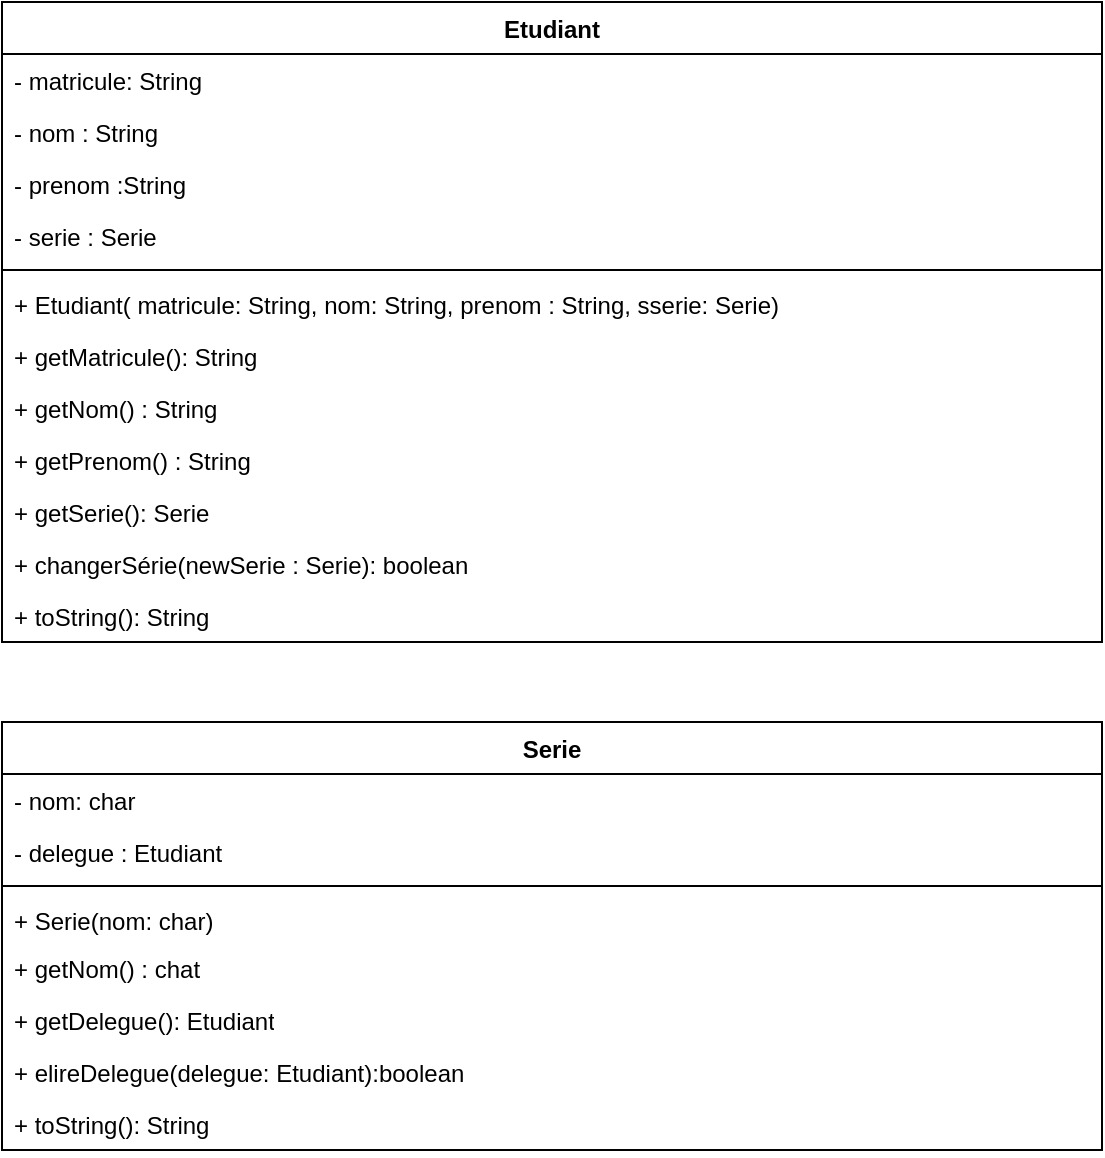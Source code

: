 <mxfile version="22.0.4" type="device">
  <diagram name="Page-1" id="fk5IRckNEnLaTZrnFAnV">
    <mxGraphModel dx="1050" dy="534" grid="1" gridSize="10" guides="1" tooltips="1" connect="1" arrows="1" fold="1" page="1" pageScale="1" pageWidth="827" pageHeight="1169" math="0" shadow="0">
      <root>
        <mxCell id="0" />
        <mxCell id="1" parent="0" />
        <mxCell id="g71wPRj3sXuF1P5sSPow-1" value="&lt;font style=&quot;vertical-align: inherit;&quot;&gt;&lt;font style=&quot;vertical-align: inherit;&quot;&gt;Etudiant&lt;/font&gt;&lt;/font&gt;" style="swimlane;fontStyle=1;align=center;verticalAlign=top;childLayout=stackLayout;horizontal=1;startSize=26;horizontalStack=0;resizeParent=1;resizeParentMax=0;resizeLast=0;collapsible=1;marginBottom=0;whiteSpace=wrap;html=1;" vertex="1" parent="1">
          <mxGeometry x="40" y="40" width="550" height="320" as="geometry" />
        </mxCell>
        <mxCell id="g71wPRj3sXuF1P5sSPow-2" value="&lt;font style=&quot;vertical-align: inherit;&quot;&gt;&lt;font style=&quot;vertical-align: inherit;&quot;&gt;- matricule: String&lt;/font&gt;&lt;/font&gt;" style="text;strokeColor=none;fillColor=none;align=left;verticalAlign=top;spacingLeft=4;spacingRight=4;overflow=hidden;rotatable=0;points=[[0,0.5],[1,0.5]];portConstraint=eastwest;whiteSpace=wrap;html=1;" vertex="1" parent="g71wPRj3sXuF1P5sSPow-1">
          <mxGeometry y="26" width="550" height="26" as="geometry" />
        </mxCell>
        <mxCell id="g71wPRj3sXuF1P5sSPow-5" value="&lt;font style=&quot;vertical-align: inherit;&quot;&gt;&lt;font style=&quot;vertical-align: inherit;&quot;&gt;- nom : String&lt;/font&gt;&lt;/font&gt;" style="text;strokeColor=none;fillColor=none;align=left;verticalAlign=top;spacingLeft=4;spacingRight=4;overflow=hidden;rotatable=0;points=[[0,0.5],[1,0.5]];portConstraint=eastwest;whiteSpace=wrap;html=1;" vertex="1" parent="g71wPRj3sXuF1P5sSPow-1">
          <mxGeometry y="52" width="550" height="26" as="geometry" />
        </mxCell>
        <mxCell id="g71wPRj3sXuF1P5sSPow-6" value="&lt;font style=&quot;vertical-align: inherit;&quot;&gt;&lt;font style=&quot;vertical-align: inherit;&quot;&gt;- prenom :String&lt;/font&gt;&lt;/font&gt;" style="text;strokeColor=none;fillColor=none;align=left;verticalAlign=top;spacingLeft=4;spacingRight=4;overflow=hidden;rotatable=0;points=[[0,0.5],[1,0.5]];portConstraint=eastwest;whiteSpace=wrap;html=1;" vertex="1" parent="g71wPRj3sXuF1P5sSPow-1">
          <mxGeometry y="78" width="550" height="26" as="geometry" />
        </mxCell>
        <mxCell id="g71wPRj3sXuF1P5sSPow-7" value="&lt;font style=&quot;vertical-align: inherit;&quot;&gt;&lt;font style=&quot;vertical-align: inherit;&quot;&gt;- serie : Serie&lt;/font&gt;&lt;/font&gt;" style="text;strokeColor=none;fillColor=none;align=left;verticalAlign=top;spacingLeft=4;spacingRight=4;overflow=hidden;rotatable=0;points=[[0,0.5],[1,0.5]];portConstraint=eastwest;whiteSpace=wrap;html=1;" vertex="1" parent="g71wPRj3sXuF1P5sSPow-1">
          <mxGeometry y="104" width="550" height="26" as="geometry" />
        </mxCell>
        <mxCell id="g71wPRj3sXuF1P5sSPow-3" value="" style="line;strokeWidth=1;fillColor=none;align=left;verticalAlign=middle;spacingTop=-1;spacingLeft=3;spacingRight=3;rotatable=0;labelPosition=right;points=[];portConstraint=eastwest;strokeColor=inherit;" vertex="1" parent="g71wPRj3sXuF1P5sSPow-1">
          <mxGeometry y="130" width="550" height="8" as="geometry" />
        </mxCell>
        <mxCell id="g71wPRj3sXuF1P5sSPow-4" value="&lt;font style=&quot;vertical-align: inherit;&quot;&gt;&lt;font style=&quot;vertical-align: inherit;&quot;&gt;+ Etudiant( matricule: String, nom: String, prenom : String, sserie: Serie)&lt;/font&gt;&lt;/font&gt;" style="text;strokeColor=none;fillColor=none;align=left;verticalAlign=top;spacingLeft=4;spacingRight=4;overflow=hidden;rotatable=0;points=[[0,0.5],[1,0.5]];portConstraint=eastwest;whiteSpace=wrap;html=1;" vertex="1" parent="g71wPRj3sXuF1P5sSPow-1">
          <mxGeometry y="138" width="550" height="26" as="geometry" />
        </mxCell>
        <mxCell id="g71wPRj3sXuF1P5sSPow-8" value="&lt;font style=&quot;vertical-align: inherit;&quot;&gt;&lt;font style=&quot;vertical-align: inherit;&quot;&gt;+ getMatricule(): String&lt;/font&gt;&lt;/font&gt;" style="text;strokeColor=none;fillColor=none;align=left;verticalAlign=top;spacingLeft=4;spacingRight=4;overflow=hidden;rotatable=0;points=[[0,0.5],[1,0.5]];portConstraint=eastwest;whiteSpace=wrap;html=1;" vertex="1" parent="g71wPRj3sXuF1P5sSPow-1">
          <mxGeometry y="164" width="550" height="26" as="geometry" />
        </mxCell>
        <mxCell id="g71wPRj3sXuF1P5sSPow-9" value="&lt;font style=&quot;vertical-align: inherit;&quot;&gt;&lt;font style=&quot;vertical-align: inherit;&quot;&gt;+ getNom() : String&lt;/font&gt;&lt;/font&gt;" style="text;strokeColor=none;fillColor=none;align=left;verticalAlign=top;spacingLeft=4;spacingRight=4;overflow=hidden;rotatable=0;points=[[0,0.5],[1,0.5]];portConstraint=eastwest;whiteSpace=wrap;html=1;" vertex="1" parent="g71wPRj3sXuF1P5sSPow-1">
          <mxGeometry y="190" width="550" height="26" as="geometry" />
        </mxCell>
        <mxCell id="g71wPRj3sXuF1P5sSPow-10" value="&lt;font style=&quot;vertical-align: inherit;&quot;&gt;&lt;font style=&quot;vertical-align: inherit;&quot;&gt;+ getPrenom() : String&lt;/font&gt;&lt;/font&gt;" style="text;strokeColor=none;fillColor=none;align=left;verticalAlign=top;spacingLeft=4;spacingRight=4;overflow=hidden;rotatable=0;points=[[0,0.5],[1,0.5]];portConstraint=eastwest;whiteSpace=wrap;html=1;" vertex="1" parent="g71wPRj3sXuF1P5sSPow-1">
          <mxGeometry y="216" width="550" height="26" as="geometry" />
        </mxCell>
        <mxCell id="g71wPRj3sXuF1P5sSPow-11" value="&lt;font style=&quot;vertical-align: inherit;&quot;&gt;&lt;font style=&quot;vertical-align: inherit;&quot;&gt;+ getSerie(): Serie&lt;/font&gt;&lt;/font&gt;" style="text;strokeColor=none;fillColor=none;align=left;verticalAlign=top;spacingLeft=4;spacingRight=4;overflow=hidden;rotatable=0;points=[[0,0.5],[1,0.5]];portConstraint=eastwest;whiteSpace=wrap;html=1;" vertex="1" parent="g71wPRj3sXuF1P5sSPow-1">
          <mxGeometry y="242" width="550" height="26" as="geometry" />
        </mxCell>
        <mxCell id="g71wPRj3sXuF1P5sSPow-26" value="&lt;font style=&quot;vertical-align: inherit;&quot;&gt;&lt;font style=&quot;vertical-align: inherit;&quot;&gt;&lt;font style=&quot;vertical-align: inherit;&quot;&gt;&lt;font style=&quot;vertical-align: inherit;&quot;&gt;&lt;font style=&quot;vertical-align: inherit;&quot;&gt;&lt;font style=&quot;vertical-align: inherit;&quot;&gt;+ changerSérie(newSerie : Serie): boolean&lt;/font&gt;&lt;/font&gt;&lt;/font&gt;&lt;/font&gt;&lt;/font&gt;&lt;/font&gt;" style="text;strokeColor=none;fillColor=none;align=left;verticalAlign=top;spacingLeft=4;spacingRight=4;overflow=hidden;rotatable=0;points=[[0,0.5],[1,0.5]];portConstraint=eastwest;whiteSpace=wrap;html=1;" vertex="1" parent="g71wPRj3sXuF1P5sSPow-1">
          <mxGeometry y="268" width="550" height="26" as="geometry" />
        </mxCell>
        <mxCell id="g71wPRj3sXuF1P5sSPow-12" value="&lt;font style=&quot;vertical-align: inherit;&quot;&gt;&lt;font style=&quot;vertical-align: inherit;&quot;&gt;+ toString(): String&lt;/font&gt;&lt;/font&gt;" style="text;strokeColor=none;fillColor=none;align=left;verticalAlign=top;spacingLeft=4;spacingRight=4;overflow=hidden;rotatable=0;points=[[0,0.5],[1,0.5]];portConstraint=eastwest;whiteSpace=wrap;html=1;" vertex="1" parent="g71wPRj3sXuF1P5sSPow-1">
          <mxGeometry y="294" width="550" height="26" as="geometry" />
        </mxCell>
        <mxCell id="g71wPRj3sXuF1P5sSPow-17" value="Serie" style="swimlane;fontStyle=1;align=center;verticalAlign=top;childLayout=stackLayout;horizontal=1;startSize=26;horizontalStack=0;resizeParent=1;resizeParentMax=0;resizeLast=0;collapsible=1;marginBottom=0;whiteSpace=wrap;html=1;" vertex="1" parent="1">
          <mxGeometry x="40" y="400" width="550" height="214" as="geometry" />
        </mxCell>
        <mxCell id="g71wPRj3sXuF1P5sSPow-18" value="- nom: char" style="text;strokeColor=none;fillColor=none;align=left;verticalAlign=top;spacingLeft=4;spacingRight=4;overflow=hidden;rotatable=0;points=[[0,0.5],[1,0.5]];portConstraint=eastwest;whiteSpace=wrap;html=1;" vertex="1" parent="g71wPRj3sXuF1P5sSPow-17">
          <mxGeometry y="26" width="550" height="26" as="geometry" />
        </mxCell>
        <mxCell id="g71wPRj3sXuF1P5sSPow-21" value="- delegue : Etudiant" style="text;strokeColor=none;fillColor=none;align=left;verticalAlign=top;spacingLeft=4;spacingRight=4;overflow=hidden;rotatable=0;points=[[0,0.5],[1,0.5]];portConstraint=eastwest;whiteSpace=wrap;html=1;" vertex="1" parent="g71wPRj3sXuF1P5sSPow-17">
          <mxGeometry y="52" width="550" height="26" as="geometry" />
        </mxCell>
        <mxCell id="g71wPRj3sXuF1P5sSPow-19" value="" style="line;strokeWidth=1;fillColor=none;align=left;verticalAlign=middle;spacingTop=-1;spacingLeft=3;spacingRight=3;rotatable=0;labelPosition=right;points=[];portConstraint=eastwest;strokeColor=inherit;" vertex="1" parent="g71wPRj3sXuF1P5sSPow-17">
          <mxGeometry y="78" width="550" height="8" as="geometry" />
        </mxCell>
        <mxCell id="g71wPRj3sXuF1P5sSPow-20" value="&lt;font style=&quot;vertical-align: inherit;&quot;&gt;&lt;font style=&quot;vertical-align: inherit;&quot;&gt;&lt;font style=&quot;vertical-align: inherit;&quot;&gt;&lt;font style=&quot;vertical-align: inherit;&quot;&gt;+ Serie(nom: char)&lt;/font&gt;&lt;/font&gt;&lt;/font&gt;&lt;/font&gt;" style="text;strokeColor=none;fillColor=none;align=left;verticalAlign=top;spacingLeft=4;spacingRight=4;overflow=hidden;rotatable=0;points=[[0,0.5],[1,0.5]];portConstraint=eastwest;whiteSpace=wrap;html=1;" vertex="1" parent="g71wPRj3sXuF1P5sSPow-17">
          <mxGeometry y="86" width="550" height="24" as="geometry" />
        </mxCell>
        <mxCell id="g71wPRj3sXuF1P5sSPow-24" value="&lt;font style=&quot;vertical-align: inherit;&quot;&gt;&lt;font style=&quot;vertical-align: inherit;&quot;&gt;&lt;font style=&quot;vertical-align: inherit;&quot;&gt;&lt;font style=&quot;vertical-align: inherit;&quot;&gt;+ getNom()&amp;nbsp;: chat&lt;/font&gt;&lt;/font&gt;&lt;/font&gt;&lt;/font&gt;" style="text;strokeColor=none;fillColor=none;align=left;verticalAlign=top;spacingLeft=4;spacingRight=4;overflow=hidden;rotatable=0;points=[[0,0.5],[1,0.5]];portConstraint=eastwest;whiteSpace=wrap;html=1;" vertex="1" parent="g71wPRj3sXuF1P5sSPow-17">
          <mxGeometry y="110" width="550" height="26" as="geometry" />
        </mxCell>
        <mxCell id="g71wPRj3sXuF1P5sSPow-23" value="&lt;font style=&quot;vertical-align: inherit;&quot;&gt;&lt;font style=&quot;vertical-align: inherit;&quot;&gt;+ getDelegue(): Etudiant&lt;/font&gt;&lt;/font&gt;" style="text;strokeColor=none;fillColor=none;align=left;verticalAlign=top;spacingLeft=4;spacingRight=4;overflow=hidden;rotatable=0;points=[[0,0.5],[1,0.5]];portConstraint=eastwest;whiteSpace=wrap;html=1;" vertex="1" parent="g71wPRj3sXuF1P5sSPow-17">
          <mxGeometry y="136" width="550" height="26" as="geometry" />
        </mxCell>
        <mxCell id="g71wPRj3sXuF1P5sSPow-27" value="&lt;font style=&quot;vertical-align: inherit;&quot;&gt;&lt;font style=&quot;vertical-align: inherit;&quot;&gt;&lt;font style=&quot;vertical-align: inherit;&quot;&gt;&lt;font style=&quot;vertical-align: inherit;&quot;&gt;+ elireDelegue(delegue: Etudiant):boolean&lt;/font&gt;&lt;/font&gt;&lt;/font&gt;&lt;/font&gt;" style="text;strokeColor=none;fillColor=none;align=left;verticalAlign=top;spacingLeft=4;spacingRight=4;overflow=hidden;rotatable=0;points=[[0,0.5],[1,0.5]];portConstraint=eastwest;whiteSpace=wrap;html=1;" vertex="1" parent="g71wPRj3sXuF1P5sSPow-17">
          <mxGeometry y="162" width="550" height="26" as="geometry" />
        </mxCell>
        <mxCell id="g71wPRj3sXuF1P5sSPow-25" value="&lt;font style=&quot;vertical-align: inherit;&quot;&gt;&lt;font style=&quot;vertical-align: inherit;&quot;&gt;+ toString(): String&lt;/font&gt;&lt;/font&gt;" style="text;strokeColor=none;fillColor=none;align=left;verticalAlign=top;spacingLeft=4;spacingRight=4;overflow=hidden;rotatable=0;points=[[0,0.5],[1,0.5]];portConstraint=eastwest;whiteSpace=wrap;html=1;" vertex="1" parent="g71wPRj3sXuF1P5sSPow-17">
          <mxGeometry y="188" width="550" height="26" as="geometry" />
        </mxCell>
      </root>
    </mxGraphModel>
  </diagram>
</mxfile>
